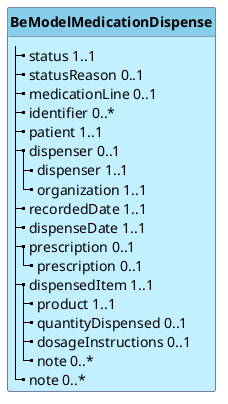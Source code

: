 @startuml
skinparam linetype polyline
hide circle
hide stereotype

skinparam class {
 BorderColor #505090
 BackgroundColor APPLICATION
 HeaderBackgroundColor SkyBlue
}

class "**BeModelMedicationDispense**" as BeModelMedicationDispense {
  |_ status 1..1   
  |_ statusReason 0..1   
  |_ medicationLine 0..1   
  |_ identifier 0..*   
  |_ patient 1..1   
  |_ dispenser 0..1   
    |_ dispenser 1..1   
    |_ organization 1..1   
  |_ recordedDate 1..1   
  |_ dispenseDate 1..1   
  |_ prescription 0..1   
    |_ prescription 0..1   
  |_ dispensedItem 1..1   
    |_ product 1..1   
    |_ quantityDispensed 0..1   
    |_ dosageInstructions 0..1   
    |_ note 0..*   
  |_ note 0..*   
}
@enduml
@enduml